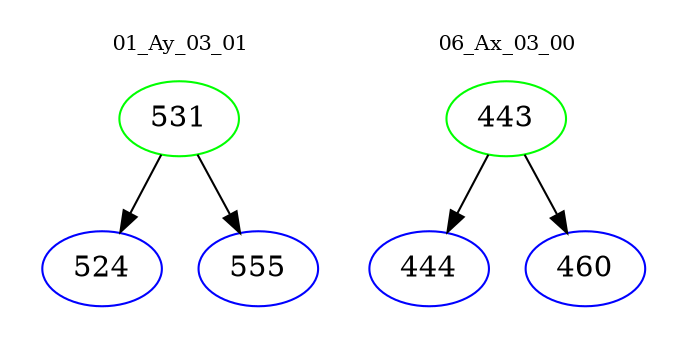 digraph{
subgraph cluster_0 {
color = white
label = "01_Ay_03_01";
fontsize=10;
T0_531 [label="531", color="green"]
T0_531 -> T0_524 [color="black"]
T0_524 [label="524", color="blue"]
T0_531 -> T0_555 [color="black"]
T0_555 [label="555", color="blue"]
}
subgraph cluster_1 {
color = white
label = "06_Ax_03_00";
fontsize=10;
T1_443 [label="443", color="green"]
T1_443 -> T1_444 [color="black"]
T1_444 [label="444", color="blue"]
T1_443 -> T1_460 [color="black"]
T1_460 [label="460", color="blue"]
}
}
